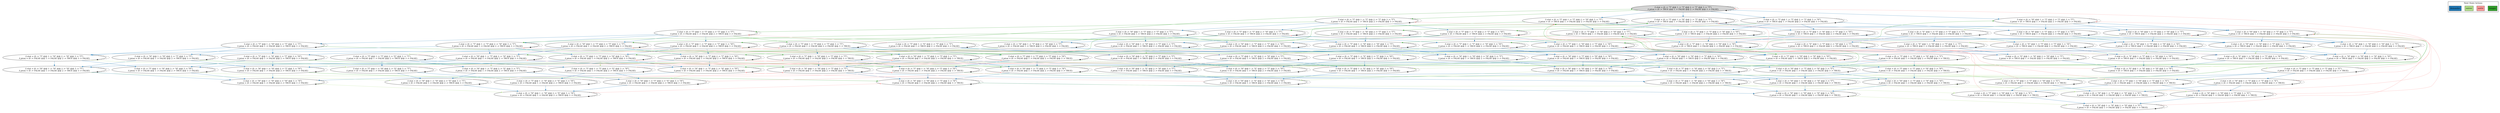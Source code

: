 strict digraph DiskGraph {
edge [colorscheme="paired12"]
nodesep=0.35;
subgraph cluster_graph {
color="white";
7782228107575723610 [label="/\\ etat = (0 :> \"T\" @@ 1 :> \"T\" @@ 2 :> \"T\" @@ 3 :> \"T\")\n/\\ jeton = (0 :> TRUE @@ 1 :> FALSE @@ 2 :> FALSE @@ 3 :> FALSE)",style = filled]
7782228107575723610 -> -4290677392556932626 [label="",color="2",fontcolor="2"];
-4290677392556932626 [label="/\\ etat = (0 :> \"H\" @@ 1 :> \"T\" @@ 2 :> \"T\" @@ 3 :> \"T\")\n/\\ jeton = (0 :> TRUE @@ 1 :> FALSE @@ 2 :> FALSE @@ 3 :> FALSE)"];
-4290677392556932626 -> 8713976400209005140 [label="",color="3",fontcolor="3"];
8713976400209005140 [label="/\\ etat = (0 :> \"E\" @@ 1 :> \"T\" @@ 2 :> \"T\" @@ 3 :> \"T\")\n/\\ jeton = (0 :> TRUE @@ 1 :> FALSE @@ 2 :> FALSE @@ 3 :> FALSE)"];
7782228107575723610 -> 3532517164402124659 [label="",color="4",fontcolor="4"];
3532517164402124659 [label="/\\ etat = (0 :> \"T\" @@ 1 :> \"T\" @@ 2 :> \"T\" @@ 3 :> \"T\")\n/\\ jeton = (0 :> FALSE @@ 1 :> TRUE @@ 2 :> FALSE @@ 3 :> FALSE)"];
-4290677392556932626 -> 6420488783703400858 [label="",color="2",fontcolor="2"];
6420488783703400858 [label="/\\ etat = (0 :> \"H\" @@ 1 :> \"H\" @@ 2 :> \"T\" @@ 3 :> \"T\")\n/\\ jeton = (0 :> TRUE @@ 1 :> FALSE @@ 2 :> FALSE @@ 3 :> FALSE)"];
7782228107575723610 -> -1049800406210599378 [label="",color="2",fontcolor="2"];
-1049800406210599378 [label="/\\ etat = (0 :> \"T\" @@ 1 :> \"H\" @@ 2 :> \"T\" @@ 3 :> \"T\")\n/\\ jeton = (0 :> TRUE @@ 1 :> FALSE @@ 2 :> FALSE @@ 3 :> FALSE)"];
-4290677392556932626 -> -2375379825214685461 [label="",color="2",fontcolor="2"];
-2375379825214685461 [label="/\\ etat = (0 :> \"H\" @@ 1 :> \"T\" @@ 2 :> \"H\" @@ 3 :> \"T\")\n/\\ jeton = (0 :> TRUE @@ 1 :> FALSE @@ 2 :> FALSE @@ 3 :> FALSE)"];
7782228107575723610 -> 8609897591346706783 [label="",color="2",fontcolor="2"];
8609897591346706783 [label="/\\ etat = (0 :> \"T\" @@ 1 :> \"T\" @@ 2 :> \"H\" @@ 3 :> \"T\")\n/\\ jeton = (0 :> TRUE @@ 1 :> FALSE @@ 2 :> FALSE @@ 3 :> FALSE)"];
-4290677392556932626 -> -4550738302201931180 [label="",color="2",fontcolor="2"];
-4550738302201931180 [label="/\\ etat = (0 :> \"H\" @@ 1 :> \"T\" @@ 2 :> \"T\" @@ 3 :> \"H\")\n/\\ jeton = (0 :> TRUE @@ 1 :> FALSE @@ 2 :> FALSE @@ 3 :> FALSE)"];
7782228107575723610 -> 7542670658819956192 [label="",color="2",fontcolor="2"];
7542670658819956192 [label="/\\ etat = (0 :> \"T\" @@ 1 :> \"T\" @@ 2 :> \"T\" @@ 3 :> \"H\")\n/\\ jeton = (0 :> TRUE @@ 1 :> FALSE @@ 2 :> FALSE @@ 3 :> FALSE)"];
-4290677392556932626 -> -4290677392556932626 [style="dashed"];
7782228107575723610 -> 7782228107575723610 [style="dashed"];
8713976400209005140 -> 3532517164402124659 [label="",color="5",fontcolor="5"];
8713976400209005140 -> -1909499360269997536 [label="",color="2",fontcolor="2"];
-1909499360269997536 [label="/\\ etat = (0 :> \"E\" @@ 1 :> \"H\" @@ 2 :> \"T\" @@ 3 :> \"T\")\n/\\ jeton = (0 :> TRUE @@ 1 :> FALSE @@ 2 :> FALSE @@ 3 :> FALSE)"];
8713976400209005140 -> 7175013041513362769 [label="",color="2",fontcolor="2"];
7175013041513362769 [label="/\\ etat = (0 :> \"E\" @@ 1 :> \"T\" @@ 2 :> \"H\" @@ 3 :> \"T\")\n/\\ jeton = (0 :> TRUE @@ 1 :> FALSE @@ 2 :> FALSE @@ 3 :> FALSE)"];
8713976400209005140 -> 8953920653824446958 [label="",color="2",fontcolor="2"];
8953920653824446958 [label="/\\ etat = (0 :> \"E\" @@ 1 :> \"T\" @@ 2 :> \"T\" @@ 3 :> \"H\")\n/\\ jeton = (0 :> TRUE @@ 1 :> FALSE @@ 2 :> FALSE @@ 3 :> FALSE)"];
8713976400209005140 -> 8713976400209005140 [style="dashed"];
3532517164402124659 -> -7389719541537021753 [label="",color="2",fontcolor="2"];
-7389719541537021753 [label="/\\ etat = (0 :> \"H\" @@ 1 :> \"T\" @@ 2 :> \"T\" @@ 3 :> \"T\")\n/\\ jeton = (0 :> FALSE @@ 1 :> TRUE @@ 2 :> FALSE @@ 3 :> FALSE)"];
3532517164402124659 -> -6023460554994776313 [label="",color="2",fontcolor="2"];
-6023460554994776313 [label="/\\ etat = (0 :> \"T\" @@ 1 :> \"H\" @@ 2 :> \"T\" @@ 3 :> \"T\")\n/\\ jeton = (0 :> FALSE @@ 1 :> TRUE @@ 2 :> FALSE @@ 3 :> FALSE)"];
3532517164402124659 -> 797350760227268703 [label="",color="4",fontcolor="4"];
797350760227268703 [label="/\\ etat = (0 :> \"T\" @@ 1 :> \"T\" @@ 2 :> \"T\" @@ 3 :> \"T\")\n/\\ jeton = (0 :> FALSE @@ 1 :> FALSE @@ 2 :> TRUE @@ 3 :> FALSE)"];
3532517164402124659 -> 3060902536539150454 [label="",color="2",fontcolor="2"];
3060902536539150454 [label="/\\ etat = (0 :> \"T\" @@ 1 :> \"T\" @@ 2 :> \"H\" @@ 3 :> \"T\")\n/\\ jeton = (0 :> FALSE @@ 1 :> TRUE @@ 2 :> FALSE @@ 3 :> FALSE)"];
3532517164402124659 -> 3867168891470724297 [label="",color="2",fontcolor="2"];
3867168891470724297 [label="/\\ etat = (0 :> \"T\" @@ 1 :> \"T\" @@ 2 :> \"T\" @@ 3 :> \"H\")\n/\\ jeton = (0 :> FALSE @@ 1 :> TRUE @@ 2 :> FALSE @@ 3 :> FALSE)"];
3532517164402124659 -> 3532517164402124659 [style="dashed"];
6420488783703400858 -> -1909499360269997536 [label="",color="3",fontcolor="3"];
6420488783703400858 -> 4784704681512263327 [label="",color="2",fontcolor="2"];
4784704681512263327 [label="/\\ etat = (0 :> \"H\" @@ 1 :> \"H\" @@ 2 :> \"H\" @@ 3 :> \"T\")\n/\\ jeton = (0 :> TRUE @@ 1 :> FALSE @@ 2 :> FALSE @@ 3 :> FALSE)"];
6420488783703400858 -> 6752827352924846624 [label="",color="2",fontcolor="2"];
6752827352924846624 [label="/\\ etat = (0 :> \"H\" @@ 1 :> \"H\" @@ 2 :> \"T\" @@ 3 :> \"H\")\n/\\ jeton = (0 :> TRUE @@ 1 :> FALSE @@ 2 :> FALSE @@ 3 :> FALSE)"];
6420488783703400858 -> 6420488783703400858 [style="dashed"];
-1049800406210599378 -> 6420488783703400858 [label="",color="2",fontcolor="2"];
-1049800406210599378 -> -6023460554994776313 [label="",color="4",fontcolor="4"];
-1049800406210599378 -> -1579959652866909909 [label="",color="2",fontcolor="2"];
-1579959652866909909 [label="/\\ etat = (0 :> \"T\" @@ 1 :> \"H\" @@ 2 :> \"H\" @@ 3 :> \"T\")\n/\\ jeton = (0 :> TRUE @@ 1 :> FALSE @@ 2 :> FALSE @@ 3 :> FALSE)"];
-1049800406210599378 -> -737842478993588844 [label="",color="2",fontcolor="2"];
-737842478993588844 [label="/\\ etat = (0 :> \"T\" @@ 1 :> \"H\" @@ 2 :> \"T\" @@ 3 :> \"H\")\n/\\ jeton = (0 :> TRUE @@ 1 :> FALSE @@ 2 :> FALSE @@ 3 :> FALSE)"];
-1049800406210599378 -> -1049800406210599378 [style="dashed"];
-2375379825214685461 -> 7175013041513362769 [label="",color="3",fontcolor="3"];
-2375379825214685461 -> 4784704681512263327 [label="",color="2",fontcolor="2"];
-2375379825214685461 -> -2619968424568691375 [label="",color="2",fontcolor="2"];
-2619968424568691375 [label="/\\ etat = (0 :> \"H\" @@ 1 :> \"T\" @@ 2 :> \"H\" @@ 3 :> \"H\")\n/\\ jeton = (0 :> TRUE @@ 1 :> FALSE @@ 2 :> FALSE @@ 3 :> FALSE)"];
-2375379825214685461 -> -2375379825214685461 [style="dashed"];
8609897591346706783 -> -2375379825214685461 [label="",color="2",fontcolor="2"];
8609897591346706783 -> 3060902536539150454 [label="",color="4",fontcolor="4"];
8609897591346706783 -> -1579959652866909909 [label="",color="2",fontcolor="2"];
8609897591346706783 -> 8345297682814935781 [label="",color="2",fontcolor="2"];
8345297682814935781 [label="/\\ etat = (0 :> \"T\" @@ 1 :> \"T\" @@ 2 :> \"H\" @@ 3 :> \"H\")\n/\\ jeton = (0 :> TRUE @@ 1 :> FALSE @@ 2 :> FALSE @@ 3 :> FALSE)"];
8609897591346706783 -> 8609897591346706783 [style="dashed"];
-4550738302201931180 -> 8953920653824446958 [label="",color="3",fontcolor="3"];
-4550738302201931180 -> 6752827352924846624 [label="",color="2",fontcolor="2"];
-4550738302201931180 -> -2619968424568691375 [label="",color="2",fontcolor="2"];
-4550738302201931180 -> -4550738302201931180 [style="dashed"];
7542670658819956192 -> -4550738302201931180 [label="",color="2",fontcolor="2"];
7542670658819956192 -> 3867168891470724297 [label="",color="4",fontcolor="4"];
7542670658819956192 -> -737842478993588844 [label="",color="2",fontcolor="2"];
7542670658819956192 -> 8345297682814935781 [label="",color="2",fontcolor="2"];
7542670658819956192 -> 7542670658819956192 [style="dashed"];
-1909499360269997536 -> -6023460554994776313 [label="",color="5",fontcolor="5"];
-1909499360269997536 -> -73008172273511131 [label="",color="2",fontcolor="2"];
-73008172273511131 [label="/\\ etat = (0 :> \"E\" @@ 1 :> \"H\" @@ 2 :> \"H\" @@ 3 :> \"T\")\n/\\ jeton = (0 :> TRUE @@ 1 :> FALSE @@ 2 :> FALSE @@ 3 :> FALSE)"];
-1909499360269997536 -> -2221140714134146662 [label="",color="2",fontcolor="2"];
-2221140714134146662 [label="/\\ etat = (0 :> \"E\" @@ 1 :> \"H\" @@ 2 :> \"T\" @@ 3 :> \"H\")\n/\\ jeton = (0 :> TRUE @@ 1 :> FALSE @@ 2 :> FALSE @@ 3 :> FALSE)"];
-1909499360269997536 -> -1909499360269997536 [style="dashed"];
7175013041513362769 -> 3060902536539150454 [label="",color="5",fontcolor="5"];
7175013041513362769 -> -73008172273511131 [label="",color="2",fontcolor="2"];
7175013041513362769 -> 7439436839101394667 [label="",color="2",fontcolor="2"];
7439436839101394667 [label="/\\ etat = (0 :> \"E\" @@ 1 :> \"T\" @@ 2 :> \"H\" @@ 3 :> \"H\")\n/\\ jeton = (0 :> TRUE @@ 1 :> FALSE @@ 2 :> FALSE @@ 3 :> FALSE)"];
7175013041513362769 -> 7175013041513362769 [style="dashed"];
8953920653824446958 -> 3867168891470724297 [label="",color="5",fontcolor="5"];
8953920653824446958 -> -2221140714134146662 [label="",color="2",fontcolor="2"];
8953920653824446958 -> 7439436839101394667 [label="",color="2",fontcolor="2"];
8953920653824446958 -> 8953920653824446958 [style="dashed"];
-7389719541537021753 -> 296157950940102835 [label="",color="2",fontcolor="2"];
296157950940102835 [label="/\\ etat = (0 :> \"H\" @@ 1 :> \"H\" @@ 2 :> \"T\" @@ 3 :> \"T\")\n/\\ jeton = (0 :> FALSE @@ 1 :> TRUE @@ 2 :> FALSE @@ 3 :> FALSE)"];
-7389719541537021753 -> -6673007721450622997 [label="",color="4",fontcolor="4"];
-6673007721450622997 [label="/\\ etat = (0 :> \"H\" @@ 1 :> \"T\" @@ 2 :> \"T\" @@ 3 :> \"T\")\n/\\ jeton = (0 :> FALSE @@ 1 :> FALSE @@ 2 :> TRUE @@ 3 :> FALSE)"];
-7389719541537021753 -> -9075045461055316030 [label="",color="2",fontcolor="2"];
-9075045461055316030 [label="/\\ etat = (0 :> \"H\" @@ 1 :> \"T\" @@ 2 :> \"H\" @@ 3 :> \"T\")\n/\\ jeton = (0 :> FALSE @@ 1 :> TRUE @@ 2 :> FALSE @@ 3 :> FALSE)"];
-7389719541537021753 -> -7071068122407928963 [label="",color="2",fontcolor="2"];
-7071068122407928963 [label="/\\ etat = (0 :> \"H\" @@ 1 :> \"T\" @@ 2 :> \"T\" @@ 3 :> \"H\")\n/\\ jeton = (0 :> FALSE @@ 1 :> TRUE @@ 2 :> FALSE @@ 3 :> FALSE)"];
-7389719541537021753 -> -7389719541537021753 [style="dashed"];
-6023460554994776313 -> 296157950940102835 [label="",color="2",fontcolor="2"];
-6023460554994776313 -> -6826731300083012557 [label="",color="3",fontcolor="3"];
-6826731300083012557 [label="/\\ etat = (0 :> \"T\" @@ 1 :> \"E\" @@ 2 :> \"T\" @@ 3 :> \"T\")\n/\\ jeton = (0 :> FALSE @@ 1 :> TRUE @@ 2 :> FALSE @@ 3 :> FALSE)"];
-6023460554994776313 -> -5254335655665780734 [label="",color="2",fontcolor="2"];
-5254335655665780734 [label="/\\ etat = (0 :> \"T\" @@ 1 :> \"H\" @@ 2 :> \"H\" @@ 3 :> \"T\")\n/\\ jeton = (0 :> FALSE @@ 1 :> TRUE @@ 2 :> FALSE @@ 3 :> FALSE)"];
-6023460554994776313 -> -6285711494372877123 [label="",color="2",fontcolor="2"];
-6285711494372877123 [label="/\\ etat = (0 :> \"T\" @@ 1 :> \"H\" @@ 2 :> \"T\" @@ 3 :> \"H\")\n/\\ jeton = (0 :> FALSE @@ 1 :> TRUE @@ 2 :> FALSE @@ 3 :> FALSE)"];
-6023460554994776313 -> -6023460554994776313 [style="dashed"];
797350760227268703 -> -6673007721450622997 [label="",color="2",fontcolor="2"];
797350760227268703 -> -7602470456122750933 [label="",color="2",fontcolor="2"];
-7602470456122750933 [label="/\\ etat = (0 :> \"T\" @@ 1 :> \"H\" @@ 2 :> \"T\" @@ 3 :> \"T\")\n/\\ jeton = (0 :> FALSE @@ 1 :> FALSE @@ 2 :> TRUE @@ 3 :> FALSE)"];
797350760227268703 -> 1183396995299104602 [label="",color="2",fontcolor="2"];
1183396995299104602 [label="/\\ etat = (0 :> \"T\" @@ 1 :> \"T\" @@ 2 :> \"H\" @@ 3 :> \"T\")\n/\\ jeton = (0 :> FALSE @@ 1 :> FALSE @@ 2 :> TRUE @@ 3 :> FALSE)"];
797350760227268703 -> 3721203886960105061 [label="",color="4",fontcolor="4"];
3721203886960105061 [label="/\\ etat = (0 :> \"T\" @@ 1 :> \"T\" @@ 2 :> \"T\" @@ 3 :> \"T\")\n/\\ jeton = (0 :> FALSE @@ 1 :> FALSE @@ 2 :> FALSE @@ 3 :> TRUE)"];
3060902536539150454 -> -9075045461055316030 [label="",color="2",fontcolor="2"];
3060902536539150454 -> -5254335655665780734 [label="",color="2",fontcolor="2"];
3060902536539150454 -> 1183396995299104602 [label="",color="4",fontcolor="4"];
3060902536539150454 -> 3375015369107768268 [label="",color="2",fontcolor="2"];
3375015369107768268 [label="/\\ etat = (0 :> \"T\" @@ 1 :> \"T\" @@ 2 :> \"H\" @@ 3 :> \"H\")\n/\\ jeton = (0 :> FALSE @@ 1 :> TRUE @@ 2 :> FALSE @@ 3 :> FALSE)"];
797350760227268703 -> 1133841068322649061 [label="",color="2",fontcolor="2"];
1133841068322649061 [label="/\\ etat = (0 :> \"T\" @@ 1 :> \"T\" @@ 2 :> \"T\" @@ 3 :> \"H\")\n/\\ jeton = (0 :> FALSE @@ 1 :> FALSE @@ 2 :> TRUE @@ 3 :> FALSE)"];
797350760227268703 -> 797350760227268703 [style="dashed"];
3060902536539150454 -> 3060902536539150454 [style="dashed"];
3867168891470724297 -> -7071068122407928963 [label="",color="2",fontcolor="2"];
3867168891470724297 -> -6285711494372877123 [label="",color="2",fontcolor="2"];
3867168891470724297 -> 1133841068322649061 [label="",color="4",fontcolor="4"];
3867168891470724297 -> 3375015369107768268 [label="",color="2",fontcolor="2"];
3867168891470724297 -> 3867168891470724297 [style="dashed"];
4784704681512263327 -> -73008172273511131 [label="",color="3",fontcolor="3"];
4784704681512263327 -> 5100990363935098149 [label="",color="2",fontcolor="2"];
5100990363935098149 [label="/\\ etat = (0 :> \"H\" @@ 1 :> \"H\" @@ 2 :> \"H\" @@ 3 :> \"H\")\n/\\ jeton = (0 :> TRUE @@ 1 :> FALSE @@ 2 :> FALSE @@ 3 :> FALSE)"];
4784704681512263327 -> 4784704681512263327 [style="dashed"];
6752827352924846624 -> -2221140714134146662 [label="",color="3",fontcolor="3"];
6752827352924846624 -> 5100990363935098149 [label="",color="2",fontcolor="2"];
6752827352924846624 -> 6752827352924846624 [style="dashed"];
-1579959652866909909 -> 4784704681512263327 [label="",color="2",fontcolor="2"];
-1579959652866909909 -> -5254335655665780734 [label="",color="4",fontcolor="4"];
-1579959652866909909 -> -1243504589289946479 [label="",color="2",fontcolor="2"];
-1243504589289946479 [label="/\\ etat = (0 :> \"T\" @@ 1 :> \"H\" @@ 2 :> \"H\" @@ 3 :> \"H\")\n/\\ jeton = (0 :> TRUE @@ 1 :> FALSE @@ 2 :> FALSE @@ 3 :> FALSE)"];
-1579959652866909909 -> -1579959652866909909 [style="dashed"];
-737842478993588844 -> 6752827352924846624 [label="",color="2",fontcolor="2"];
-737842478993588844 -> -6285711494372877123 [label="",color="4",fontcolor="4"];
-737842478993588844 -> -1243504589289946479 [label="",color="2",fontcolor="2"];
-737842478993588844 -> -737842478993588844 [style="dashed"];
-2619968424568691375 -> 7439436839101394667 [label="",color="3",fontcolor="3"];
-2619968424568691375 -> 5100990363935098149 [label="",color="2",fontcolor="2"];
-2619968424568691375 -> -2619968424568691375 [style="dashed"];
8345297682814935781 -> -2619968424568691375 [label="",color="2",fontcolor="2"];
8345297682814935781 -> 3375015369107768268 [label="",color="4",fontcolor="4"];
8345297682814935781 -> -1243504589289946479 [label="",color="2",fontcolor="2"];
8345297682814935781 -> 8345297682814935781 [style="dashed"];
-73008172273511131 -> -5254335655665780734 [label="",color="5",fontcolor="5"];
-73008172273511131 -> -409709577898373473 [label="",color="2",fontcolor="2"];
-409709577898373473 [label="/\\ etat = (0 :> \"E\" @@ 1 :> \"H\" @@ 2 :> \"H\" @@ 3 :> \"H\")\n/\\ jeton = (0 :> TRUE @@ 1 :> FALSE @@ 2 :> FALSE @@ 3 :> FALSE)"];
-73008172273511131 -> -73008172273511131 [style="dashed"];
-2221140714134146662 -> -6285711494372877123 [label="",color="5",fontcolor="5"];
-2221140714134146662 -> -409709577898373473 [label="",color="2",fontcolor="2"];
-2221140714134146662 -> -2221140714134146662 [style="dashed"];
7439436839101394667 -> 3375015369107768268 [label="",color="5",fontcolor="5"];
7439436839101394667 -> -409709577898373473 [label="",color="2",fontcolor="2"];
296157950940102835 -> 663964916952476551 [label="",color="3",fontcolor="3"];
663964916952476551 [label="/\\ etat = (0 :> \"H\" @@ 1 :> \"E\" @@ 2 :> \"T\" @@ 3 :> \"T\")\n/\\ jeton = (0 :> FALSE @@ 1 :> TRUE @@ 2 :> FALSE @@ 3 :> FALSE)"];
296157950940102835 -> 2260997301241380790 [label="",color="2",fontcolor="2"];
2260997301241380790 [label="/\\ etat = (0 :> \"H\" @@ 1 :> \"H\" @@ 2 :> \"H\" @@ 3 :> \"T\")\n/\\ jeton = (0 :> FALSE @@ 1 :> TRUE @@ 2 :> FALSE @@ 3 :> FALSE)"];
296157950940102835 -> 49783882141424393 [label="",color="2",fontcolor="2"];
49783882141424393 [label="/\\ etat = (0 :> \"H\" @@ 1 :> \"H\" @@ 2 :> \"T\" @@ 3 :> \"H\")\n/\\ jeton = (0 :> FALSE @@ 1 :> TRUE @@ 2 :> FALSE @@ 3 :> FALSE)"];
296157950940102835 -> 296157950940102835 [style="dashed"];
7439436839101394667 -> 7439436839101394667 [style="dashed"];
-6673007721450622997 -> 4470647237925539743 [label="",color="2",fontcolor="2"];
4470647237925539743 [label="/\\ etat = (0 :> \"H\" @@ 1 :> \"H\" @@ 2 :> \"T\" @@ 3 :> \"T\")\n/\\ jeton = (0 :> FALSE @@ 1 :> FALSE @@ 2 :> TRUE @@ 3 :> FALSE)"];
-6673007721450622997 -> -5181336585780227858 [label="",color="2",fontcolor="2"];
-5181336585780227858 [label="/\\ etat = (0 :> \"H\" @@ 1 :> \"T\" @@ 2 :> \"H\" @@ 3 :> \"T\")\n/\\ jeton = (0 :> FALSE @@ 1 :> FALSE @@ 2 :> TRUE @@ 3 :> FALSE)"];
-6673007721450622997 -> -7219222204120329775 [label="",color="4",fontcolor="4"];
-7219222204120329775 [label="/\\ etat = (0 :> \"H\" @@ 1 :> \"T\" @@ 2 :> \"T\" @@ 3 :> \"T\")\n/\\ jeton = (0 :> FALSE @@ 1 :> FALSE @@ 2 :> FALSE @@ 3 :> TRUE)"];
-6673007721450622997 -> -6356757283546188719 [label="",color="2",fontcolor="2"];
-6356757283546188719 [label="/\\ etat = (0 :> \"H\" @@ 1 :> \"T\" @@ 2 :> \"T\" @@ 3 :> \"H\")\n/\\ jeton = (0 :> FALSE @@ 1 :> FALSE @@ 2 :> TRUE @@ 3 :> FALSE)"];
-6673007721450622997 -> -6673007721450622997 [style="dashed"];
-9075045461055316030 -> 2260997301241380790 [label="",color="2",fontcolor="2"];
-9075045461055316030 -> -5181336585780227858 [label="",color="4",fontcolor="4"];
-9075045461055316030 -> -8745425296894475144 [label="",color="2",fontcolor="2"];
-8745425296894475144 [label="/\\ etat = (0 :> \"H\" @@ 1 :> \"T\" @@ 2 :> \"H\" @@ 3 :> \"H\")\n/\\ jeton = (0 :> FALSE @@ 1 :> TRUE @@ 2 :> FALSE @@ 3 :> FALSE)"];
-9075045461055316030 -> -9075045461055316030 [style="dashed"];
-7071068122407928963 -> 49783882141424393 [label="",color="2",fontcolor="2"];
-7071068122407928963 -> -6356757283546188719 [label="",color="4",fontcolor="4"];
-7071068122407928963 -> -8745425296894475144 [label="",color="2",fontcolor="2"];
-7071068122407928963 -> -7071068122407928963 [style="dashed"];
-6826731300083012557 -> 663964916952476551 [label="",color="2",fontcolor="2"];
-6826731300083012557 -> 797350760227268703 [label="",color="5",fontcolor="5"];
-6826731300083012557 -> -5026559191902825674 [label="",color="2",fontcolor="2"];
-5026559191902825674 [label="/\\ etat = (0 :> \"T\" @@ 1 :> \"E\" @@ 2 :> \"H\" @@ 3 :> \"T\")\n/\\ jeton = (0 :> FALSE @@ 1 :> TRUE @@ 2 :> FALSE @@ 3 :> FALSE)"];
-6826731300083012557 -> -6490144226403682423 [label="",color="2",fontcolor="2"];
-6490144226403682423 [label="/\\ etat = (0 :> \"T\" @@ 1 :> \"E\" @@ 2 :> \"T\" @@ 3 :> \"H\")\n/\\ jeton = (0 :> FALSE @@ 1 :> TRUE @@ 2 :> FALSE @@ 3 :> FALSE)"];
-6826731300083012557 -> -6826731300083012557 [style="dashed"];
-5254335655665780734 -> 2260997301241380790 [label="",color="2",fontcolor="2"];
-5254335655665780734 -> -5026559191902825674 [label="",color="3",fontcolor="3"];
-5254335655665780734 -> -5496593092662647880 [label="",color="2",fontcolor="2"];
-5496593092662647880 [label="/\\ etat = (0 :> \"T\" @@ 1 :> \"H\" @@ 2 :> \"H\" @@ 3 :> \"H\")\n/\\ jeton = (0 :> FALSE @@ 1 :> TRUE @@ 2 :> FALSE @@ 3 :> FALSE)"];
-5254335655665780734 -> -5254335655665780734 [style="dashed"];
-6285711494372877123 -> 49783882141424393 [label="",color="2",fontcolor="2"];
-6285711494372877123 -> -6490144226403682423 [label="",color="3",fontcolor="3"];
-6285711494372877123 -> -5496593092662647880 [label="",color="2",fontcolor="2"];
-6285711494372877123 -> -6285711494372877123 [style="dashed"];
-7602470456122750933 -> 4470647237925539743 [label="",color="2",fontcolor="2"];
-7602470456122750933 -> -8286026962669111506 [label="",color="2",fontcolor="2"];
-8286026962669111506 [label="/\\ etat = (0 :> \"T\" @@ 1 :> \"H\" @@ 2 :> \"H\" @@ 3 :> \"T\")\n/\\ jeton = (0 :> FALSE @@ 1 :> FALSE @@ 2 :> TRUE @@ 3 :> FALSE)"];
-7602470456122750933 -> -5851860278566554095 [label="",color="4",fontcolor="4"];
-5851860278566554095 [label="/\\ etat = (0 :> \"T\" @@ 1 :> \"H\" @@ 2 :> \"T\" @@ 3 :> \"T\")\n/\\ jeton = (0 :> FALSE @@ 1 :> FALSE @@ 2 :> FALSE @@ 3 :> TRUE)"];
-7602470456122750933 -> -7867105351474883695 [label="",color="2",fontcolor="2"];
-7867105351474883695 [label="/\\ etat = (0 :> \"T\" @@ 1 :> \"H\" @@ 2 :> \"T\" @@ 3 :> \"H\")\n/\\ jeton = (0 :> FALSE @@ 1 :> FALSE @@ 2 :> TRUE @@ 3 :> FALSE)"];
-7602470456122750933 -> -7602470456122750933 [style="dashed"];
1183396995299104602 -> -5181336585780227858 [label="",color="2",fontcolor="2"];
1183396995299104602 -> -8286026962669111506 [label="",color="2",fontcolor="2"];
1183396995299104602 -> 6765180613628348890 [label="",color="3",fontcolor="3"];
6765180613628348890 [label="/\\ etat = (0 :> \"T\" @@ 1 :> \"T\" @@ 2 :> \"E\" @@ 3 :> \"T\")\n/\\ jeton = (0 :> FALSE @@ 1 :> FALSE @@ 2 :> TRUE @@ 3 :> FALSE)"];
1183396995299104602 -> 1495390201360698592 [label="",color="2",fontcolor="2"];
1495390201360698592 [label="/\\ etat = (0 :> \"T\" @@ 1 :> \"T\" @@ 2 :> \"H\" @@ 3 :> \"H\")\n/\\ jeton = (0 :> FALSE @@ 1 :> FALSE @@ 2 :> TRUE @@ 3 :> FALSE)"];
1183396995299104602 -> 1183396995299104602 [style="dashed"];
3721203886960105061 -> -7219222204120329775 [label="",color="2",fontcolor="2"];
3721203886960105061 -> -5851860278566554095 [label="",color="2",fontcolor="2"];
3721203886960105061 -> 2943340119679428960 [label="",color="2",fontcolor="2"];
2943340119679428960 [label="/\\ etat = (0 :> \"T\" @@ 1 :> \"T\" @@ 2 :> \"H\" @@ 3 :> \"T\")\n/\\ jeton = (0 :> FALSE @@ 1 :> FALSE @@ 2 :> FALSE @@ 3 :> TRUE)"];
3721203886960105061 -> 3965607502055886303 [label="",color="2",fontcolor="2"];
3965607502055886303 [label="/\\ etat = (0 :> \"T\" @@ 1 :> \"T\" @@ 2 :> \"T\" @@ 3 :> \"H\")\n/\\ jeton = (0 :> FALSE @@ 1 :> FALSE @@ 2 :> FALSE @@ 3 :> TRUE)"];
3721203886960105061 -> 7782228107575723610 [label="",color="4",fontcolor="4"];
3721203886960105061 -> 3721203886960105061 [style="dashed"];
3375015369107768268 -> -8745425296894475144 [label="",color="2",fontcolor="2"];
3375015369107768268 -> -5496593092662647880 [label="",color="2",fontcolor="2"];
3375015369107768268 -> 1495390201360698592 [label="",color="4",fontcolor="4"];
3375015369107768268 -> 3375015369107768268 [style="dashed"];
1133841068322649061 -> -6356757283546188719 [label="",color="2",fontcolor="2"];
1133841068322649061 -> -7867105351474883695 [label="",color="2",fontcolor="2"];
1133841068322649061 -> 1495390201360698592 [label="",color="2",fontcolor="2"];
1133841068322649061 -> 3965607502055886303 [label="",color="4",fontcolor="4"];
1133841068322649061 -> 1133841068322649061 [style="dashed"];
5100990363935098149 -> -409709577898373473 [label="",color="3",fontcolor="3"];
5100990363935098149 -> 5100990363935098149 [style="dashed"];
-1243504589289946479 -> 5100990363935098149 [label="",color="2",fontcolor="2"];
-1243504589289946479 -> -5496593092662647880 [label="",color="4",fontcolor="4"];
-1243504589289946479 -> -1243504589289946479 [style="dashed"];
-409709577898373473 -> -5496593092662647880 [label="",color="5",fontcolor="5"];
-409709577898373473 -> -409709577898373473 [style="dashed"];
663964916952476551 -> -6673007721450622997 [label="",color="5",fontcolor="5"];
663964916952476551 -> 1317979727921452162 [label="",color="2",fontcolor="2"];
1317979727921452162 [label="/\\ etat = (0 :> \"H\" @@ 1 :> \"E\" @@ 2 :> \"H\" @@ 3 :> \"T\")\n/\\ jeton = (0 :> FALSE @@ 1 :> TRUE @@ 2 :> FALSE @@ 3 :> FALSE)"];
663964916952476551 -> 980118589281611837 [label="",color="2",fontcolor="2"];
980118589281611837 [label="/\\ etat = (0 :> \"H\" @@ 1 :> \"E\" @@ 2 :> \"T\" @@ 3 :> \"H\")\n/\\ jeton = (0 :> FALSE @@ 1 :> TRUE @@ 2 :> FALSE @@ 3 :> FALSE)"];
663964916952476551 -> 663964916952476551 [style="dashed"];
2260997301241380790 -> 1317979727921452162 [label="",color="3",fontcolor="3"];
2260997301241380790 -> 2003073979639587852 [label="",color="2",fontcolor="2"];
2003073979639587852 [label="/\\ etat = (0 :> \"H\" @@ 1 :> \"H\" @@ 2 :> \"H\" @@ 3 :> \"H\")\n/\\ jeton = (0 :> FALSE @@ 1 :> TRUE @@ 2 :> FALSE @@ 3 :> FALSE)"];
2260997301241380790 -> 2260997301241380790 [style="dashed"];
49783882141424393 -> 980118589281611837 [label="",color="3",fontcolor="3"];
49783882141424393 -> 2003073979639587852 [label="",color="2",fontcolor="2"];
49783882141424393 -> 49783882141424393 [style="dashed"];
4470647237925539743 -> 2699462671463919770 [label="",color="2",fontcolor="2"];
2699462671463919770 [label="/\\ etat = (0 :> \"H\" @@ 1 :> \"H\" @@ 2 :> \"H\" @@ 3 :> \"T\")\n/\\ jeton = (0 :> FALSE @@ 1 :> FALSE @@ 2 :> TRUE @@ 3 :> FALSE)"];
4470647237925539743 -> 485949553834897829 [label="",color="4",fontcolor="4"];
485949553834897829 [label="/\\ etat = (0 :> \"H\" @@ 1 :> \"H\" @@ 2 :> \"T\" @@ 3 :> \"T\")\n/\\ jeton = (0 :> FALSE @@ 1 :> FALSE @@ 2 :> FALSE @@ 3 :> TRUE)"];
4470647237925539743 -> 4226093625391911973 [label="",color="2",fontcolor="2"];
4226093625391911973 [label="/\\ etat = (0 :> \"H\" @@ 1 :> \"H\" @@ 2 :> \"T\" @@ 3 :> \"H\")\n/\\ jeton = (0 :> FALSE @@ 1 :> FALSE @@ 2 :> TRUE @@ 3 :> FALSE)"];
4470647237925539743 -> 4470647237925539743 [style="dashed"];
-5181336585780227858 -> 2699462671463919770 [label="",color="2",fontcolor="2"];
-5181336585780227858 -> -750188592736137618 [label="",color="3",fontcolor="3"];
-750188592736137618 [label="/\\ etat = (0 :> \"H\" @@ 1 :> \"T\" @@ 2 :> \"E\" @@ 3 :> \"T\")\n/\\ jeton = (0 :> FALSE @@ 1 :> FALSE @@ 2 :> TRUE @@ 3 :> FALSE)"];
-5181336585780227858 -> -4849033295403381932 [label="",color="2",fontcolor="2"];
-4849033295403381932 [label="/\\ etat = (0 :> \"H\" @@ 1 :> \"T\" @@ 2 :> \"H\" @@ 3 :> \"H\")\n/\\ jeton = (0 :> FALSE @@ 1 :> FALSE @@ 2 :> TRUE @@ 3 :> FALSE)"];
-5181336585780227858 -> -5181336585780227858 [style="dashed"];
-7219222204120329775 -> 485949553834897829 [label="",color="2",fontcolor="2"];
-7219222204120329775 -> -9174768532609487148 [label="",color="2",fontcolor="2"];
-9174768532609487148 [label="/\\ etat = (0 :> \"H\" @@ 1 :> \"T\" @@ 2 :> \"H\" @@ 3 :> \"T\")\n/\\ jeton = (0 :> FALSE @@ 1 :> FALSE @@ 2 :> FALSE @@ 3 :> TRUE)"];
-7219222204120329775 -> -6954437861086164373 [label="",color="2",fontcolor="2"];
-6954437861086164373 [label="/\\ etat = (0 :> \"H\" @@ 1 :> \"T\" @@ 2 :> \"T\" @@ 3 :> \"H\")\n/\\ jeton = (0 :> FALSE @@ 1 :> FALSE @@ 2 :> FALSE @@ 3 :> TRUE)"];
-7219222204120329775 -> -4290677392556932626 [label="",color="4",fontcolor="4"];
-7219222204120329775 -> -7219222204120329775 [style="dashed"];
-6356757283546188719 -> 4226093625391911973 [label="",color="2",fontcolor="2"];
-6356757283546188719 -> -4849033295403381932 [label="",color="2",fontcolor="2"];
-6356757283546188719 -> -6954437861086164373 [label="",color="4",fontcolor="4"];
-6356757283546188719 -> -6356757283546188719 [style="dashed"];
-8745425296894475144 -> 2003073979639587852 [label="",color="2",fontcolor="2"];
-8745425296894475144 -> -4849033295403381932 [label="",color="4",fontcolor="4"];
-8745425296894475144 -> -8745425296894475144 [style="dashed"];
-5026559191902825674 -> 1317979727921452162 [label="",color="2",fontcolor="2"];
-5026559191902825674 -> 1183396995299104602 [label="",color="5",fontcolor="5"];
-5026559191902825674 -> -4714451662372255604 [label="",color="2",fontcolor="2"];
-4714451662372255604 [label="/\\ etat = (0 :> \"T\" @@ 1 :> \"E\" @@ 2 :> \"H\" @@ 3 :> \"H\")\n/\\ jeton = (0 :> FALSE @@ 1 :> TRUE @@ 2 :> FALSE @@ 3 :> FALSE)"];
-5026559191902825674 -> -5026559191902825674 [style="dashed"];
-6490144226403682423 -> 980118589281611837 [label="",color="2",fontcolor="2"];
-6490144226403682423 -> 1133841068322649061 [label="",color="5",fontcolor="5"];
-6490144226403682423 -> -4714451662372255604 [label="",color="2",fontcolor="2"];
-6490144226403682423 -> -6490144226403682423 [style="dashed"];
-5496593092662647880 -> 2003073979639587852 [label="",color="2",fontcolor="2"];
-8286026962669111506 -> 2699462671463919770 [label="",color="2",fontcolor="2"];
-5496593092662647880 -> -4714451662372255604 [label="",color="3",fontcolor="3"];
-8286026962669111506 -> -4572028006868948562 [label="",color="3",fontcolor="3"];
-4572028006868948562 [label="/\\ etat = (0 :> \"T\" @@ 1 :> \"H\" @@ 2 :> \"E\" @@ 3 :> \"T\")\n/\\ jeton = (0 :> FALSE @@ 1 :> FALSE @@ 2 :> TRUE @@ 3 :> FALSE)"];
-5496593092662647880 -> -5496593092662647880 [style="dashed"];
-8286026962669111506 -> -8525619363851965292 [label="",color="2",fontcolor="2"];
-8525619363851965292 [label="/\\ etat = (0 :> \"T\" @@ 1 :> \"H\" @@ 2 :> \"H\" @@ 3 :> \"H\")\n/\\ jeton = (0 :> FALSE @@ 1 :> FALSE @@ 2 :> TRUE @@ 3 :> FALSE)"];
-8286026962669111506 -> -8286026962669111506 [style="dashed"];
-5851860278566554095 -> 485949553834897829 [label="",color="2",fontcolor="2"];
-5851860278566554095 -> -5352946992115300076 [label="",color="2",fontcolor="2"];
-5352946992115300076 [label="/\\ etat = (0 :> \"T\" @@ 1 :> \"H\" @@ 2 :> \"H\" @@ 3 :> \"T\")\n/\\ jeton = (0 :> FALSE @@ 1 :> FALSE @@ 2 :> FALSE @@ 3 :> TRUE)"];
-5851860278566554095 -> -6167978551737356885 [label="",color="2",fontcolor="2"];
-6167978551737356885 [label="/\\ etat = (0 :> \"T\" @@ 1 :> \"H\" @@ 2 :> \"T\" @@ 3 :> \"H\")\n/\\ jeton = (0 :> FALSE @@ 1 :> FALSE @@ 2 :> FALSE @@ 3 :> TRUE)"];
-5851860278566554095 -> -1049800406210599378 [label="",color="4",fontcolor="4"];
-5851860278566554095 -> -5851860278566554095 [style="dashed"];
-7867105351474883695 -> 4226093625391911973 [label="",color="2",fontcolor="2"];
-7867105351474883695 -> -8525619363851965292 [label="",color="2",fontcolor="2"];
-7867105351474883695 -> -6167978551737356885 [label="",color="4",fontcolor="4"];
-7867105351474883695 -> -7867105351474883695 [style="dashed"];
6765180613628348890 -> -750188592736137618 [label="",color="2",fontcolor="2"];
6765180613628348890 -> -4572028006868948562 [label="",color="2",fontcolor="2"];
6765180613628348890 -> 3721203886960105061 [label="",color="5",fontcolor="5"];
6765180613628348890 -> 6435164307319181920 [label="",color="2",fontcolor="2"];
6435164307319181920 [label="/\\ etat = (0 :> \"T\" @@ 1 :> \"T\" @@ 2 :> \"E\" @@ 3 :> \"H\")\n/\\ jeton = (0 :> FALSE @@ 1 :> FALSE @@ 2 :> TRUE @@ 3 :> FALSE)"];
6765180613628348890 -> 6765180613628348890 [style="dashed"];
1495390201360698592 -> -4849033295403381932 [label="",color="2",fontcolor="2"];
1495390201360698592 -> -8525619363851965292 [label="",color="2",fontcolor="2"];
1495390201360698592 -> 6435164307319181920 [label="",color="3",fontcolor="3"];
2943340119679428960 -> -9174768532609487148 [label="",color="2",fontcolor="2"];
1495390201360698592 -> 1495390201360698592 [style="dashed"];
2943340119679428960 -> -5352946992115300076 [label="",color="2",fontcolor="2"];
2943340119679428960 -> 3203233637285819098 [label="",color="2",fontcolor="2"];
3203233637285819098 [label="/\\ etat = (0 :> \"T\" @@ 1 :> \"T\" @@ 2 :> \"H\" @@ 3 :> \"H\")\n/\\ jeton = (0 :> FALSE @@ 1 :> FALSE @@ 2 :> FALSE @@ 3 :> TRUE)"];
2943340119679428960 -> 8609897591346706783 [label="",color="4",fontcolor="4"];
2943340119679428960 -> 2943340119679428960 [style="dashed"];
3965607502055886303 -> -6954437861086164373 [label="",color="2",fontcolor="2"];
3965607502055886303 -> -6167978551737356885 [label="",color="2",fontcolor="2"];
3965607502055886303 -> 3203233637285819098 [label="",color="2",fontcolor="2"];
3965607502055886303 -> -5620406126187079877 [label="",color="3",fontcolor="3"];
-5620406126187079877 [label="/\\ etat = (0 :> \"T\" @@ 1 :> \"T\" @@ 2 :> \"T\" @@ 3 :> \"E\")\n/\\ jeton = (0 :> FALSE @@ 1 :> FALSE @@ 2 :> FALSE @@ 3 :> TRUE)"];
3965607502055886303 -> 3965607502055886303 [style="dashed"];
1317979727921452162 -> -5181336585780227858 [label="",color="5",fontcolor="5"];
1317979727921452162 -> 1650168694821195576 [label="",color="2",fontcolor="2"];
1650168694821195576 [label="/\\ etat = (0 :> \"H\" @@ 1 :> \"E\" @@ 2 :> \"H\" @@ 3 :> \"H\")\n/\\ jeton = (0 :> FALSE @@ 1 :> TRUE @@ 2 :> FALSE @@ 3 :> FALSE)"];
1317979727921452162 -> 1317979727921452162 [style="dashed"];
980118589281611837 -> -6356757283546188719 [label="",color="5",fontcolor="5"];
980118589281611837 -> 1650168694821195576 [label="",color="2",fontcolor="2"];
980118589281611837 -> 980118589281611837 [style="dashed"];
2003073979639587852 -> 1650168694821195576 [label="",color="3",fontcolor="3"];
2003073979639587852 -> 2003073979639587852 [style="dashed"];
2699462671463919770 -> 7563954316037631514 [label="",color="3",fontcolor="3"];
7563954316037631514 [label="/\\ etat = (0 :> \"H\" @@ 1 :> \"H\" @@ 2 :> \"E\" @@ 3 :> \"T\")\n/\\ jeton = (0 :> FALSE @@ 1 :> FALSE @@ 2 :> TRUE @@ 3 :> FALSE)"];
2699462671463919770 -> 2439436714245991200 [label="",color="2",fontcolor="2"];
2439436714245991200 [label="/\\ etat = (0 :> \"H\" @@ 1 :> \"H\" @@ 2 :> \"H\" @@ 3 :> \"H\")\n/\\ jeton = (0 :> FALSE @@ 1 :> FALSE @@ 2 :> TRUE @@ 3 :> FALSE)"];
2699462671463919770 -> 2699462671463919770 [style="dashed"];
485949553834897829 -> 2144548560811331232 [label="",color="2",fontcolor="2"];
2144548560811331232 [label="/\\ etat = (0 :> \"H\" @@ 1 :> \"H\" @@ 2 :> \"H\" @@ 3 :> \"T\")\n/\\ jeton = (0 :> FALSE @@ 1 :> FALSE @@ 2 :> FALSE @@ 3 :> TRUE)"];
485949553834897829 -> 149327630761699871 [label="",color="2",fontcolor="2"];
149327630761699871 [label="/\\ etat = (0 :> \"H\" @@ 1 :> \"H\" @@ 2 :> \"T\" @@ 3 :> \"H\")\n/\\ jeton = (0 :> FALSE @@ 1 :> FALSE @@ 2 :> FALSE @@ 3 :> TRUE)"];
485949553834897829 -> 6420488783703400858 [label="",color="4",fontcolor="4"];
485949553834897829 -> 485949553834897829 [style="dashed"];
4226093625391911973 -> 2439436714245991200 [label="",color="2",fontcolor="2"];
4226093625391911973 -> 149327630761699871 [label="",color="4",fontcolor="4"];
4226093625391911973 -> 4226093625391911973 [style="dashed"];
-750188592736137618 -> 7563954316037631514 [label="",color="2",fontcolor="2"];
-750188592736137618 -> -7219222204120329775 [label="",color="5",fontcolor="5"];
-750188592736137618 -> -1064468783134108204 [label="",color="2",fontcolor="2"];
-1064468783134108204 [label="/\\ etat = (0 :> \"H\" @@ 1 :> \"T\" @@ 2 :> \"E\" @@ 3 :> \"H\")\n/\\ jeton = (0 :> FALSE @@ 1 :> FALSE @@ 2 :> TRUE @@ 3 :> FALSE)"];
-750188592736137618 -> -750188592736137618 [style="dashed"];
-4849033295403381932 -> 2439436714245991200 [label="",color="2",fontcolor="2"];
-4849033295403381932 -> -1064468783134108204 [label="",color="3",fontcolor="3"];
-4849033295403381932 -> -4849033295403381932 [style="dashed"];
-9174768532609487148 -> 2144548560811331232 [label="",color="2",fontcolor="2"];
-9174768532609487148 -> -8935044241570908818 [label="",color="2",fontcolor="2"];
-8935044241570908818 [label="/\\ etat = (0 :> \"H\" @@ 1 :> \"T\" @@ 2 :> \"H\" @@ 3 :> \"H\")\n/\\ jeton = (0 :> FALSE @@ 1 :> FALSE @@ 2 :> FALSE @@ 3 :> TRUE)"];
-9174768532609487148 -> -2375379825214685461 [label="",color="4",fontcolor="4"];
-9174768532609487148 -> -9174768532609487148 [style="dashed"];
-6954437861086164373 -> 149327630761699871 [label="",color="2",fontcolor="2"];
-6954437861086164373 -> -8935044241570908818 [label="",color="2",fontcolor="2"];
-6954437861086164373 -> 1906213377650479247 [label="",color="3",fontcolor="3"];
1906213377650479247 [label="/\\ etat = (0 :> \"H\" @@ 1 :> \"T\" @@ 2 :> \"T\" @@ 3 :> \"E\")\n/\\ jeton = (0 :> FALSE @@ 1 :> FALSE @@ 2 :> FALSE @@ 3 :> TRUE)"];
-6954437861086164373 -> -6954437861086164373 [style="dashed"];
-4714451662372255604 -> 1650168694821195576 [label="",color="2",fontcolor="2"];
-4714451662372255604 -> 1495390201360698592 [label="",color="5",fontcolor="5"];
-4714451662372255604 -> -4714451662372255604 [style="dashed"];
-4572028006868948562 -> 7563954316037631514 [label="",color="2",fontcolor="2"];
-4572028006868948562 -> -5851860278566554095 [label="",color="5",fontcolor="5"];
-4572028006868948562 -> -4314429771207052780 [label="",color="2",fontcolor="2"];
-4314429771207052780 [label="/\\ etat = (0 :> \"T\" @@ 1 :> \"H\" @@ 2 :> \"E\" @@ 3 :> \"H\")\n/\\ jeton = (0 :> FALSE @@ 1 :> FALSE @@ 2 :> TRUE @@ 3 :> FALSE)"];
-4572028006868948562 -> -4572028006868948562 [style="dashed"];
-8525619363851965292 -> 2439436714245991200 [label="",color="2",fontcolor="2"];
-8525619363851965292 -> -4314429771207052780 [label="",color="3",fontcolor="3"];
-8525619363851965292 -> -8525619363851965292 [style="dashed"];
-5352946992115300076 -> 2144548560811331232 [label="",color="2",fontcolor="2"];
-5352946992115300076 -> -5685100559932206418 [label="",color="2",fontcolor="2"];
-5685100559932206418 [label="/\\ etat = (0 :> \"T\" @@ 1 :> \"H\" @@ 2 :> \"H\" @@ 3 :> \"H\")\n/\\ jeton = (0 :> FALSE @@ 1 :> FALSE @@ 2 :> FALSE @@ 3 :> TRUE)"];
-5352946992115300076 -> -1579959652866909909 [label="",color="4",fontcolor="4"];
-5352946992115300076 -> -5352946992115300076 [style="dashed"];
-6167978551737356885 -> 149327630761699871 [label="",color="2",fontcolor="2"];
-6167978551737356885 -> -5685100559932206418 [label="",color="2",fontcolor="2"];
-6167978551737356885 -> 3417692552863528783 [label="",color="3",fontcolor="3"];
3417692552863528783 [label="/\\ etat = (0 :> \"T\" @@ 1 :> \"H\" @@ 2 :> \"T\" @@ 3 :> \"E\")\n/\\ jeton = (0 :> FALSE @@ 1 :> FALSE @@ 2 :> FALSE @@ 3 :> TRUE)"];
-6167978551737356885 -> -6167978551737356885 [style="dashed"];
6435164307319181920 -> -1064468783134108204 [label="",color="2",fontcolor="2"];
6435164307319181920 -> -4314429771207052780 [label="",color="2",fontcolor="2"];
6435164307319181920 -> 3965607502055886303 [label="",color="5",fontcolor="5"];
6435164307319181920 -> 6435164307319181920 [style="dashed"];
3203233637285819098 -> -8935044241570908818 [label="",color="2",fontcolor="2"];
3203233637285819098 -> -5685100559932206418 [label="",color="2",fontcolor="2"];
3203233637285819098 -> -6233886306974685122 [label="",color="3",fontcolor="3"];
-6233886306974685122 [label="/\\ etat = (0 :> \"T\" @@ 1 :> \"T\" @@ 2 :> \"H\" @@ 3 :> \"E\")\n/\\ jeton = (0 :> FALSE @@ 1 :> FALSE @@ 2 :> FALSE @@ 3 :> TRUE)"];
3203233637285819098 -> 3203233637285819098 [style="dashed"];
-5620406126187079877 -> 1906213377650479247 [label="",color="2",fontcolor="2"];
-5620406126187079877 -> 3417692552863528783 [label="",color="2",fontcolor="2"];
-5620406126187079877 -> -6233886306974685122 [label="",color="2",fontcolor="2"];
-5620406126187079877 -> 7782228107575723610 [label="",color="5",fontcolor="5"];
-5620406126187079877 -> -5620406126187079877 [style="dashed"];
1650168694821195576 -> -4849033295403381932 [label="",color="5",fontcolor="5"];
1650168694821195576 -> 1650168694821195576 [style="dashed"];
7563954316037631514 -> 485949553834897829 [label="",color="5",fontcolor="5"];
7563954316037631514 -> 7805974439045215648 [label="",color="2",fontcolor="2"];
7805974439045215648 [label="/\\ etat = (0 :> \"H\" @@ 1 :> \"H\" @@ 2 :> \"E\" @@ 3 :> \"H\")\n/\\ jeton = (0 :> FALSE @@ 1 :> FALSE @@ 2 :> TRUE @@ 3 :> FALSE)"];
7563954316037631514 -> 7563954316037631514 [style="dashed"];
2439436714245991200 -> 7805974439045215648 [label="",color="3",fontcolor="3"];
2439436714245991200 -> 2439436714245991200 [style="dashed"];
2144548560811331232 -> 1832406181945611546 [label="",color="2",fontcolor="2"];
1832406181945611546 [label="/\\ etat = (0 :> \"H\" @@ 1 :> \"H\" @@ 2 :> \"H\" @@ 3 :> \"H\")\n/\\ jeton = (0 :> FALSE @@ 1 :> FALSE @@ 2 :> FALSE @@ 3 :> TRUE)"];
2144548560811331232 -> 4784704681512263327 [label="",color="4",fontcolor="4"];
2144548560811331232 -> 2144548560811331232 [style="dashed"];
149327630761699871 -> 1832406181945611546 [label="",color="2",fontcolor="2"];
149327630761699871 -> -8711542934775172869 [label="",color="3",fontcolor="3"];
-8711542934775172869 [label="/\\ etat = (0 :> \"H\" @@ 1 :> \"H\" @@ 2 :> \"T\" @@ 3 :> \"E\")\n/\\ jeton = (0 :> FALSE @@ 1 :> FALSE @@ 2 :> FALSE @@ 3 :> TRUE)"];
149327630761699871 -> 149327630761699871 [style="dashed"];
-1064468783134108204 -> 7805974439045215648 [label="",color="2",fontcolor="2"];
-1064468783134108204 -> -6954437861086164373 [label="",color="5",fontcolor="5"];
-1064468783134108204 -> -1064468783134108204 [style="dashed"];
-8935044241570908818 -> 1832406181945611546 [label="",color="2",fontcolor="2"];
-8935044241570908818 -> 74518236860706698 [label="",color="3",fontcolor="3"];
74518236860706698 [label="/\\ etat = (0 :> \"H\" @@ 1 :> \"T\" @@ 2 :> \"H\" @@ 3 :> \"E\")\n/\\ jeton = (0 :> FALSE @@ 1 :> FALSE @@ 2 :> FALSE @@ 3 :> TRUE)"];
-8935044241570908818 -> -8935044241570908818 [style="dashed"];
1906213377650479247 -> -8711542934775172869 [label="",color="2",fontcolor="2"];
1906213377650479247 -> 74518236860706698 [label="",color="2",fontcolor="2"];
1906213377650479247 -> -4290677392556932626 [label="",color="5",fontcolor="5"];
1906213377650479247 -> 1906213377650479247 [style="dashed"];
-4314429771207052780 -> 7805974439045215648 [label="",color="2",fontcolor="2"];
-5685100559932206418 -> 1832406181945611546 [label="",color="2",fontcolor="2"];
-5685100559932206418 -> 3752222252813715530 [label="",color="3",fontcolor="3"];
3752222252813715530 [label="/\\ etat = (0 :> \"T\" @@ 1 :> \"H\" @@ 2 :> \"H\" @@ 3 :> \"E\")\n/\\ jeton = (0 :> FALSE @@ 1 :> FALSE @@ 2 :> FALSE @@ 3 :> TRUE)"];
-5685100559932206418 -> -5685100559932206418 [style="dashed"];
-4314429771207052780 -> -6167978551737356885 [label="",color="5",fontcolor="5"];
-4314429771207052780 -> -4314429771207052780 [style="dashed"];
3417692552863528783 -> -8711542934775172869 [label="",color="2",fontcolor="2"];
3417692552863528783 -> 3752222252813715530 [label="",color="2",fontcolor="2"];
3417692552863528783 -> -1049800406210599378 [label="",color="5",fontcolor="5"];
3417692552863528783 -> 3417692552863528783 [style="dashed"];
-6233886306974685122 -> 74518236860706698 [label="",color="2",fontcolor="2"];
-6233886306974685122 -> 3752222252813715530 [label="",color="2",fontcolor="2"];
-6233886306974685122 -> 8609897591346706783 [label="",color="5",fontcolor="5"];
-6233886306974685122 -> -6233886306974685122 [style="dashed"];
7805974439045215648 -> 149327630761699871 [label="",color="5",fontcolor="5"];
7805974439045215648 -> 7805974439045215648 [style="dashed"];
1832406181945611546 -> -7176795115505856514 [label="",color="3",fontcolor="3"];
-7176795115505856514 [label="/\\ etat = (0 :> \"H\" @@ 1 :> \"H\" @@ 2 :> \"H\" @@ 3 :> \"E\")\n/\\ jeton = (0 :> FALSE @@ 1 :> FALSE @@ 2 :> FALSE @@ 3 :> TRUE)"];
1832406181945611546 -> 1832406181945611546 [style="dashed"];
-8711542934775172869 -> -7176795115505856514 [label="",color="2",fontcolor="2"];
-8711542934775172869 -> 6420488783703400858 [label="",color="5",fontcolor="5"];
-8711542934775172869 -> -8711542934775172869 [style="dashed"];
74518236860706698 -> -7176795115505856514 [label="",color="2",fontcolor="2"];
74518236860706698 -> -2375379825214685461 [label="",color="5",fontcolor="5"];
74518236860706698 -> 74518236860706698 [style="dashed"];
3752222252813715530 -> -7176795115505856514 [label="",color="2",fontcolor="2"];
3752222252813715530 -> -1579959652866909909 [label="",color="5",fontcolor="5"];
3752222252813715530 -> 3752222252813715530 [style="dashed"];
-7176795115505856514 -> 4784704681512263327 [label="",color="5",fontcolor="5"];
-7176795115505856514 -> -7176795115505856514 [style="dashed"];
{rank = same; 7782228107575723610;}
{rank = same; 7542670658819956192;-4290677392556932626;-1049800406210599378;3532517164402124659;8609897591346706783;}
{rank = same; 3867168891470724297;8345297682814935781;-2375379825214685461;-7389719541537021753;-6023460554994776313;-1579959652866909909;8713976400209005140;6420488783703400858;3060902536539150454;-4550738302201931180;797350760227268703;-737842478993588844;}
{rank = same; 6752827352924846624;-6673007721450622997;3375015369107768268;-5254335655665780734;296157950940102835;7175013041513362769;-7071068122407928963;1183396995299104602;-1243504589289946479;8953920653824446958;-7602470456122750933;-9075045461055316030;3721203886960105061;1133841068322649061;-1909499360269997536;4784704681512263327;-2619968424568691375;-6285711494372877123;-6826731300083012557;}
{rank = same; 49783882141424393;-8286026962669111506;7439436839101394667;-73008172273511131;1495390201360698592;2943340119679428960;663964916952476551;-5026559191902825674;-7219222204120329775;-6356757283546188719;4470647237925539743;-5496593092662647880;5100990363935098149;-5181336585780227858;-6490144226403682423;6765180613628348890;2260997301241380790;-5851860278566554095;-7867105351474883695;-8745425296894475144;3965607502055886303;-2221140714134146662;}
{rank = same; -750188592736137618;-4714451662372255604;-5620406126187079877;-6954437861086164373;485949553834897829;4226093625391911973;-8525619363851965292;-5352946992115300076;-409709577898373473;3203233637285819098;980118589281611837;1317979727921452162;6435164307319181920;-4572028006868948562;2003073979639587852;-6167978551737356885;-4849033295403381932;-9174768532609487148;2699462671463919770;}
{rank = same; -8935044241570908818;-5685100559932206418;2439436714245991200;2144548560811331232;-6233886306974685122;1650168694821195576;1906213377650479247;3417692552863528783;7563954316037631514;-1064468783134108204;-4314429771207052780;149327630761699871;}
{rank = same; 7805974439045215648;-8711542934775172869;1832406181945611546;74518236860706698;3752222252813715530;}
{rank = same; -7176795115505856514;}
}
subgraph cluster_legend {graph[style=bold];label = "Next State Actions" style="solid"
node [ labeljust="l",colorscheme="paired12",style=filled,shape=record ]
bouger [label="bouger",fillcolor=4]
sortir [label="sortir",fillcolor=5]
entrer [label="entrer",fillcolor=3]
demander [label="demander",fillcolor=2]
}}
